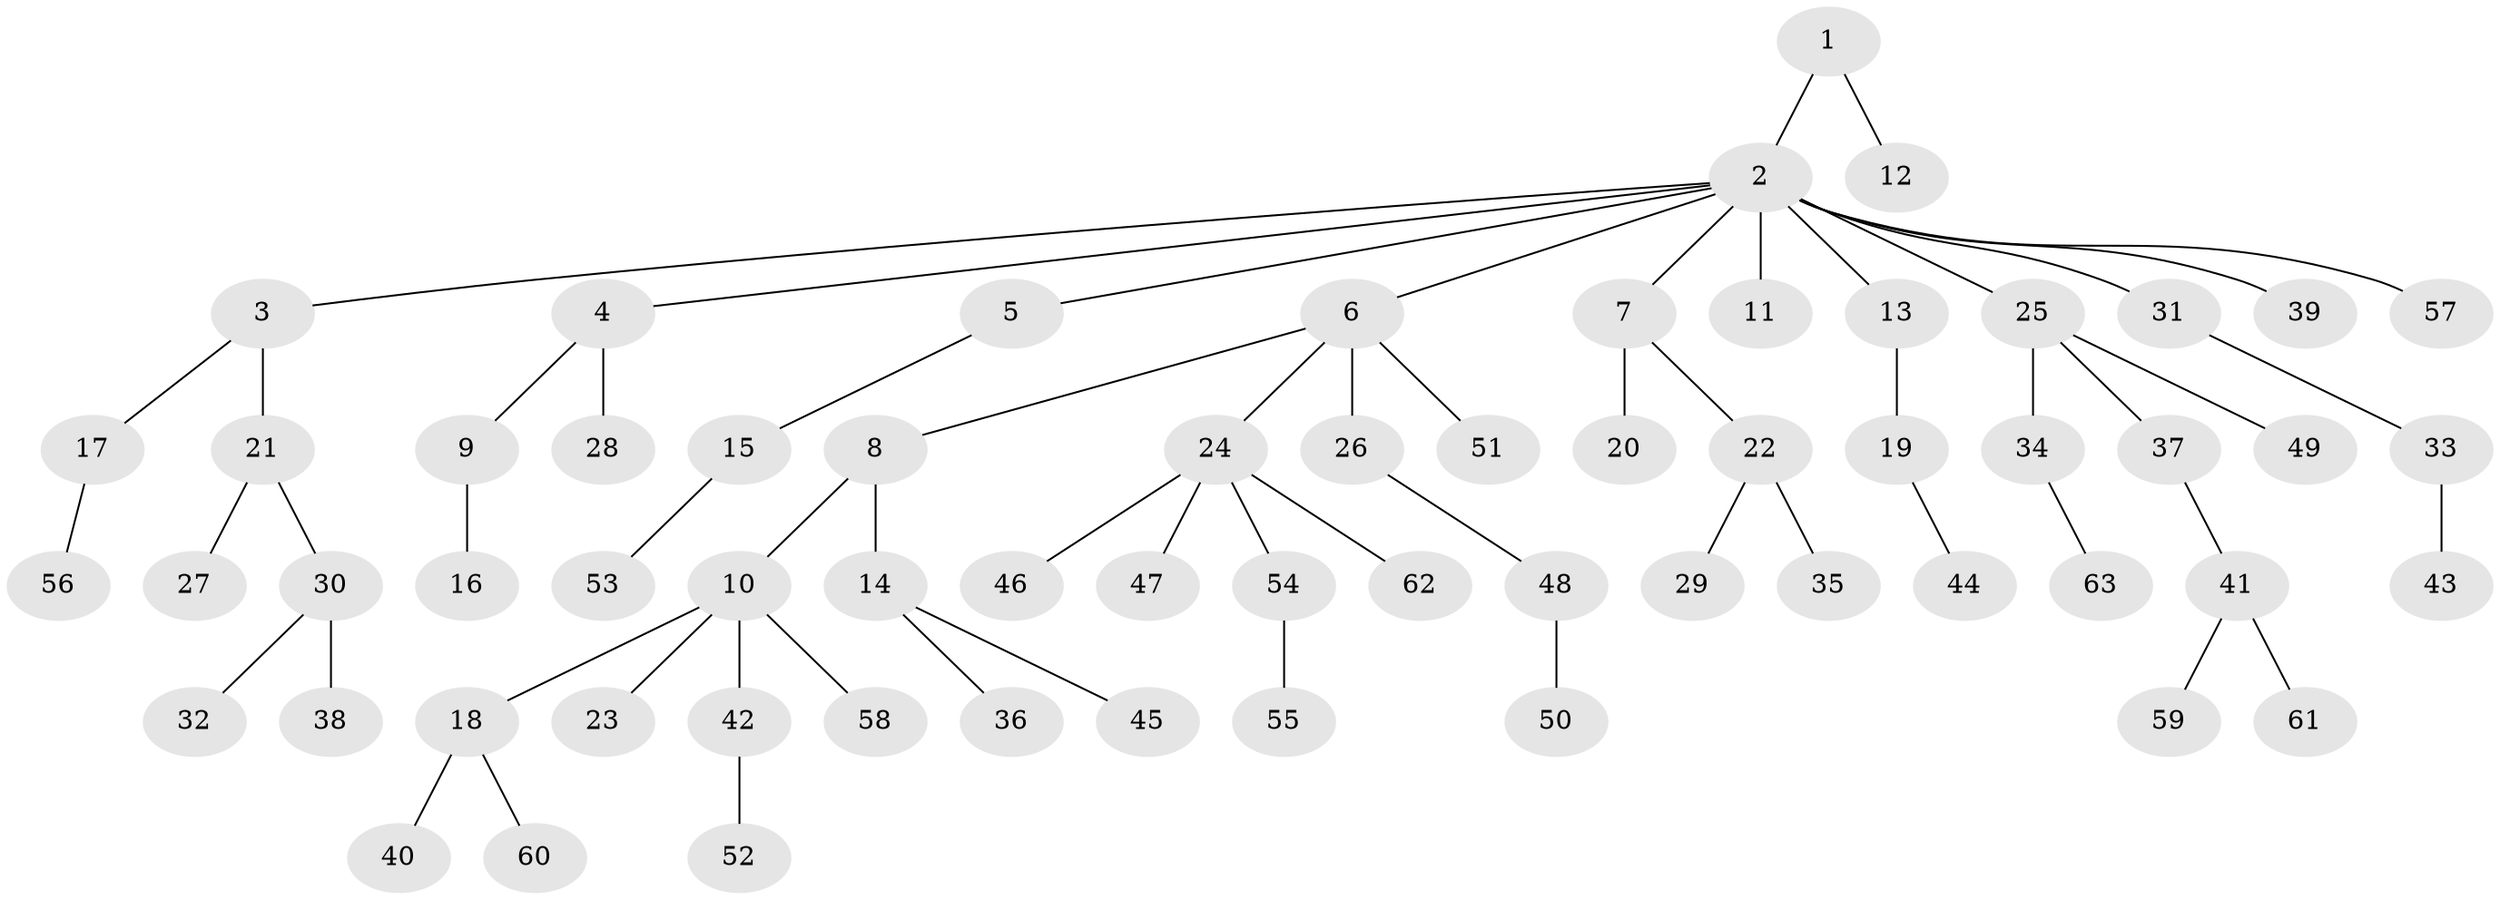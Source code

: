 // coarse degree distribution, {1: 0.6590909090909091, 14: 0.022727272727272728, 4: 0.06818181818181818, 3: 0.045454545454545456, 2: 0.1590909090909091, 6: 0.022727272727272728, 5: 0.022727272727272728}
// Generated by graph-tools (version 1.1) at 2025/52/02/27/25 19:52:12]
// undirected, 63 vertices, 62 edges
graph export_dot {
graph [start="1"]
  node [color=gray90,style=filled];
  1;
  2;
  3;
  4;
  5;
  6;
  7;
  8;
  9;
  10;
  11;
  12;
  13;
  14;
  15;
  16;
  17;
  18;
  19;
  20;
  21;
  22;
  23;
  24;
  25;
  26;
  27;
  28;
  29;
  30;
  31;
  32;
  33;
  34;
  35;
  36;
  37;
  38;
  39;
  40;
  41;
  42;
  43;
  44;
  45;
  46;
  47;
  48;
  49;
  50;
  51;
  52;
  53;
  54;
  55;
  56;
  57;
  58;
  59;
  60;
  61;
  62;
  63;
  1 -- 2;
  1 -- 12;
  2 -- 3;
  2 -- 4;
  2 -- 5;
  2 -- 6;
  2 -- 7;
  2 -- 11;
  2 -- 13;
  2 -- 25;
  2 -- 31;
  2 -- 39;
  2 -- 57;
  3 -- 17;
  3 -- 21;
  4 -- 9;
  4 -- 28;
  5 -- 15;
  6 -- 8;
  6 -- 24;
  6 -- 26;
  6 -- 51;
  7 -- 20;
  7 -- 22;
  8 -- 10;
  8 -- 14;
  9 -- 16;
  10 -- 18;
  10 -- 23;
  10 -- 42;
  10 -- 58;
  13 -- 19;
  14 -- 36;
  14 -- 45;
  15 -- 53;
  17 -- 56;
  18 -- 40;
  18 -- 60;
  19 -- 44;
  21 -- 27;
  21 -- 30;
  22 -- 29;
  22 -- 35;
  24 -- 46;
  24 -- 47;
  24 -- 54;
  24 -- 62;
  25 -- 34;
  25 -- 37;
  25 -- 49;
  26 -- 48;
  30 -- 32;
  30 -- 38;
  31 -- 33;
  33 -- 43;
  34 -- 63;
  37 -- 41;
  41 -- 59;
  41 -- 61;
  42 -- 52;
  48 -- 50;
  54 -- 55;
}
